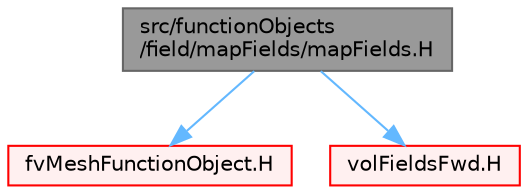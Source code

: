 digraph "src/functionObjects/field/mapFields/mapFields.H"
{
 // LATEX_PDF_SIZE
  bgcolor="transparent";
  edge [fontname=Helvetica,fontsize=10,labelfontname=Helvetica,labelfontsize=10];
  node [fontname=Helvetica,fontsize=10,shape=box,height=0.2,width=0.4];
  Node1 [id="Node000001",label="src/functionObjects\l/field/mapFields/mapFields.H",height=0.2,width=0.4,color="gray40", fillcolor="grey60", style="filled", fontcolor="black",tooltip=" "];
  Node1 -> Node2 [id="edge1_Node000001_Node000002",color="steelblue1",style="solid",tooltip=" "];
  Node2 [id="Node000002",label="fvMeshFunctionObject.H",height=0.2,width=0.4,color="red", fillcolor="#FFF0F0", style="filled",URL="$fvMeshFunctionObject_8H.html",tooltip=" "];
  Node1 -> Node252 [id="edge2_Node000001_Node000252",color="steelblue1",style="solid",tooltip=" "];
  Node252 [id="Node000252",label="volFieldsFwd.H",height=0.2,width=0.4,color="red", fillcolor="#FFF0F0", style="filled",URL="$volFieldsFwd_8H.html",tooltip="Forwards and collection of common volume field types."];
}
